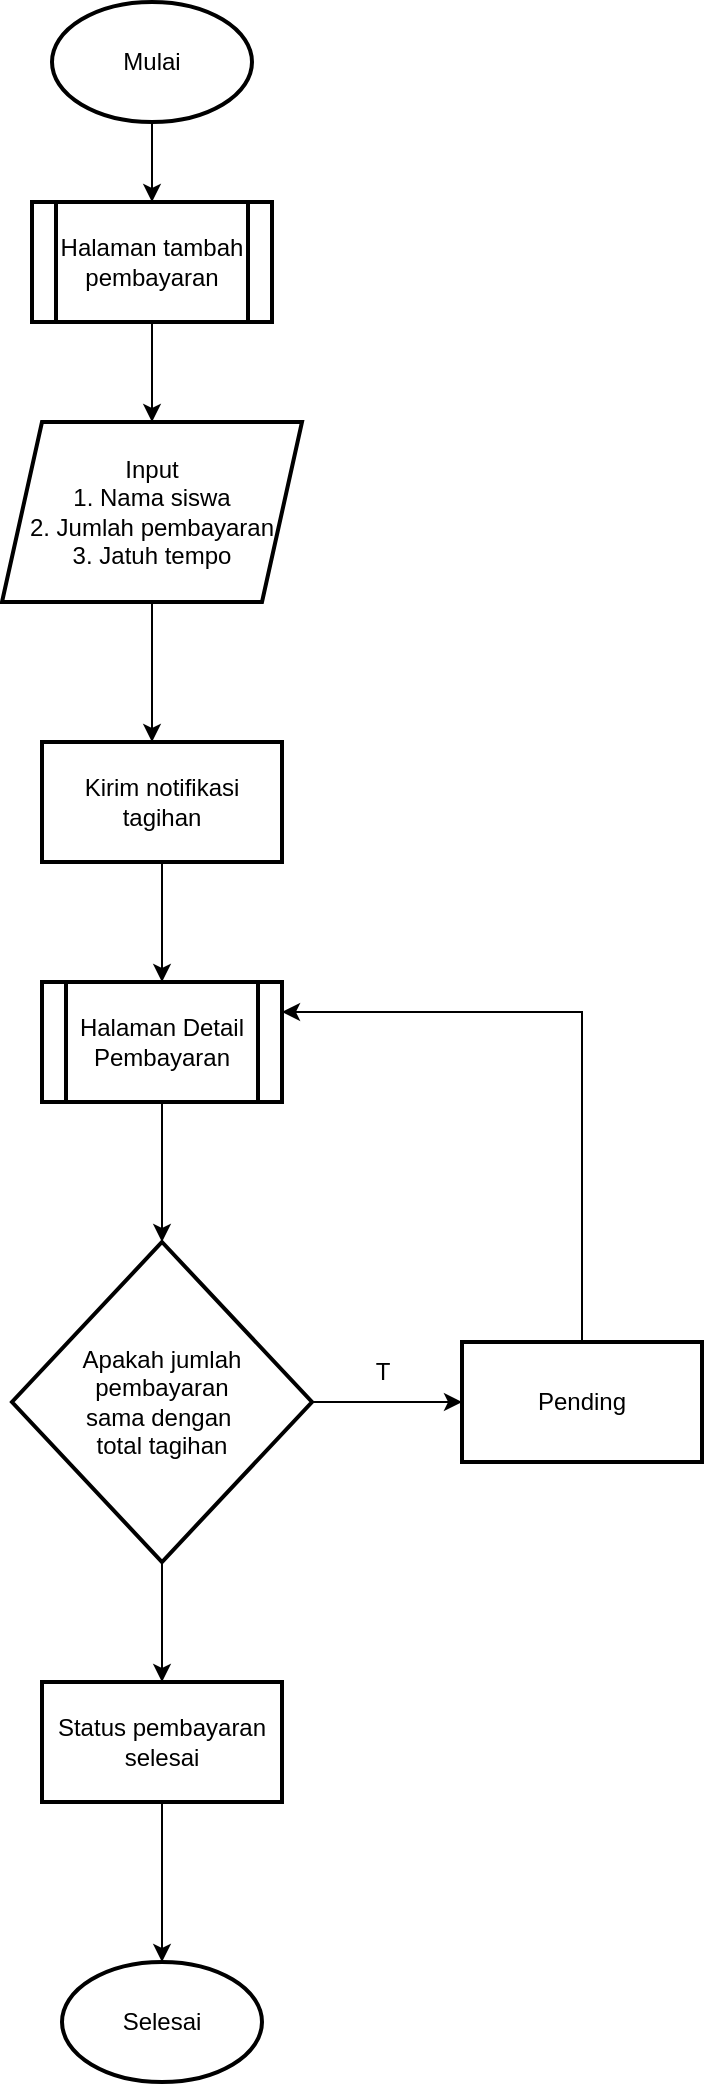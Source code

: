 <mxfile version="24.7.8">
  <diagram name="Page-1" id="hgtxtsrkwq2WXphA6Hvr">
    <mxGraphModel dx="780" dy="496" grid="1" gridSize="10" guides="1" tooltips="1" connect="1" arrows="1" fold="1" page="1" pageScale="1" pageWidth="850" pageHeight="1100" math="0" shadow="0">
      <root>
        <mxCell id="0" />
        <mxCell id="1" parent="0" />
        <mxCell id="yYdjSkQEQzfeJPl49f_F-5" value="" style="edgeStyle=orthogonalEdgeStyle;rounded=0;orthogonalLoop=1;jettySize=auto;html=1;" edge="1" parent="1" source="yYdjSkQEQzfeJPl49f_F-1" target="yYdjSkQEQzfeJPl49f_F-4">
          <mxGeometry relative="1" as="geometry" />
        </mxCell>
        <mxCell id="yYdjSkQEQzfeJPl49f_F-1" value="Mulai" style="strokeWidth=2;html=1;shape=mxgraph.flowchart.start_1;whiteSpace=wrap;" vertex="1" parent="1">
          <mxGeometry x="345" y="80" width="100" height="60" as="geometry" />
        </mxCell>
        <mxCell id="yYdjSkQEQzfeJPl49f_F-7" value="" style="edgeStyle=orthogonalEdgeStyle;rounded=0;orthogonalLoop=1;jettySize=auto;html=1;" edge="1" parent="1" source="yYdjSkQEQzfeJPl49f_F-4" target="yYdjSkQEQzfeJPl49f_F-6">
          <mxGeometry relative="1" as="geometry" />
        </mxCell>
        <mxCell id="yYdjSkQEQzfeJPl49f_F-4" value="Halaman tambah pembayaran" style="shape=process;whiteSpace=wrap;html=1;backgroundOutline=1;strokeWidth=2;" vertex="1" parent="1">
          <mxGeometry x="335" y="180" width="120" height="60" as="geometry" />
        </mxCell>
        <mxCell id="yYdjSkQEQzfeJPl49f_F-30" style="edgeStyle=orthogonalEdgeStyle;rounded=0;orthogonalLoop=1;jettySize=auto;html=1;" edge="1" parent="1" source="yYdjSkQEQzfeJPl49f_F-6">
          <mxGeometry relative="1" as="geometry">
            <mxPoint x="395" y="450" as="targetPoint" />
          </mxGeometry>
        </mxCell>
        <mxCell id="yYdjSkQEQzfeJPl49f_F-6" value="Input&lt;div&gt;1. Nama siswa&lt;/div&gt;&lt;div&gt;2. Jumlah pembayaran&lt;/div&gt;&lt;div&gt;3. Jatuh tempo&lt;/div&gt;" style="shape=parallelogram;perimeter=parallelogramPerimeter;whiteSpace=wrap;html=1;fixedSize=1;strokeWidth=2;" vertex="1" parent="1">
          <mxGeometry x="320" y="290" width="150" height="90" as="geometry" />
        </mxCell>
        <mxCell id="yYdjSkQEQzfeJPl49f_F-13" style="edgeStyle=orthogonalEdgeStyle;rounded=0;orthogonalLoop=1;jettySize=auto;html=1;" edge="1" parent="1" source="yYdjSkQEQzfeJPl49f_F-8">
          <mxGeometry relative="1" as="geometry">
            <mxPoint x="400" y="700" as="targetPoint" />
          </mxGeometry>
        </mxCell>
        <mxCell id="yYdjSkQEQzfeJPl49f_F-8" value="Halaman Detail Pembayaran" style="shape=process;whiteSpace=wrap;html=1;backgroundOutline=1;strokeWidth=2;" vertex="1" parent="1">
          <mxGeometry x="340" y="570" width="120" height="60" as="geometry" />
        </mxCell>
        <mxCell id="yYdjSkQEQzfeJPl49f_F-16" value="" style="edgeStyle=orthogonalEdgeStyle;rounded=0;orthogonalLoop=1;jettySize=auto;html=1;" edge="1" parent="1" source="yYdjSkQEQzfeJPl49f_F-10" target="yYdjSkQEQzfeJPl49f_F-15">
          <mxGeometry relative="1" as="geometry" />
        </mxCell>
        <mxCell id="yYdjSkQEQzfeJPl49f_F-19" value="" style="edgeStyle=orthogonalEdgeStyle;rounded=0;orthogonalLoop=1;jettySize=auto;html=1;" edge="1" parent="1" source="yYdjSkQEQzfeJPl49f_F-10" target="yYdjSkQEQzfeJPl49f_F-18">
          <mxGeometry relative="1" as="geometry" />
        </mxCell>
        <mxCell id="yYdjSkQEQzfeJPl49f_F-10" value="Apakah jumlah&lt;div&gt;&amp;nbsp;pembayaran&amp;nbsp;&lt;/div&gt;&lt;div&gt;sama dengan&amp;nbsp;&lt;/div&gt;&lt;div&gt;total tagihan&lt;/div&gt;" style="strokeWidth=2;html=1;shape=mxgraph.flowchart.decision;whiteSpace=wrap;" vertex="1" parent="1">
          <mxGeometry x="325" y="700" width="150" height="160" as="geometry" />
        </mxCell>
        <mxCell id="yYdjSkQEQzfeJPl49f_F-23" value="" style="edgeStyle=orthogonalEdgeStyle;rounded=0;orthogonalLoop=1;jettySize=auto;html=1;" edge="1" parent="1" source="yYdjSkQEQzfeJPl49f_F-15">
          <mxGeometry relative="1" as="geometry">
            <mxPoint x="400" y="1060" as="targetPoint" />
          </mxGeometry>
        </mxCell>
        <mxCell id="yYdjSkQEQzfeJPl49f_F-15" value="Status pembayaran selesai" style="whiteSpace=wrap;html=1;strokeWidth=2;" vertex="1" parent="1">
          <mxGeometry x="340" y="920" width="120" height="60" as="geometry" />
        </mxCell>
        <mxCell id="yYdjSkQEQzfeJPl49f_F-21" style="edgeStyle=orthogonalEdgeStyle;rounded=0;orthogonalLoop=1;jettySize=auto;html=1;entryX=1;entryY=0.25;entryDx=0;entryDy=0;" edge="1" parent="1" source="yYdjSkQEQzfeJPl49f_F-18" target="yYdjSkQEQzfeJPl49f_F-8">
          <mxGeometry relative="1" as="geometry">
            <Array as="points">
              <mxPoint x="610" y="585" />
            </Array>
          </mxGeometry>
        </mxCell>
        <mxCell id="yYdjSkQEQzfeJPl49f_F-18" value="Pending" style="whiteSpace=wrap;html=1;strokeWidth=2;" vertex="1" parent="1">
          <mxGeometry x="550" y="750" width="120" height="60" as="geometry" />
        </mxCell>
        <mxCell id="yYdjSkQEQzfeJPl49f_F-20" value="T" style="text;html=1;align=center;verticalAlign=middle;resizable=0;points=[];autosize=1;strokeColor=none;fillColor=none;" vertex="1" parent="1">
          <mxGeometry x="495" y="750" width="30" height="30" as="geometry" />
        </mxCell>
        <mxCell id="yYdjSkQEQzfeJPl49f_F-28" style="edgeStyle=orthogonalEdgeStyle;rounded=0;orthogonalLoop=1;jettySize=auto;html=1;" edge="1" parent="1" source="yYdjSkQEQzfeJPl49f_F-27">
          <mxGeometry relative="1" as="geometry">
            <mxPoint x="400" y="570" as="targetPoint" />
          </mxGeometry>
        </mxCell>
        <mxCell id="yYdjSkQEQzfeJPl49f_F-27" value="Kirim notifikasi tagihan" style="whiteSpace=wrap;html=1;strokeWidth=2;" vertex="1" parent="1">
          <mxGeometry x="340" y="450" width="120" height="60" as="geometry" />
        </mxCell>
        <mxCell id="yYdjSkQEQzfeJPl49f_F-31" value="Selesai" style="strokeWidth=2;html=1;shape=mxgraph.flowchart.start_1;whiteSpace=wrap;" vertex="1" parent="1">
          <mxGeometry x="350" y="1060" width="100" height="60" as="geometry" />
        </mxCell>
      </root>
    </mxGraphModel>
  </diagram>
</mxfile>
